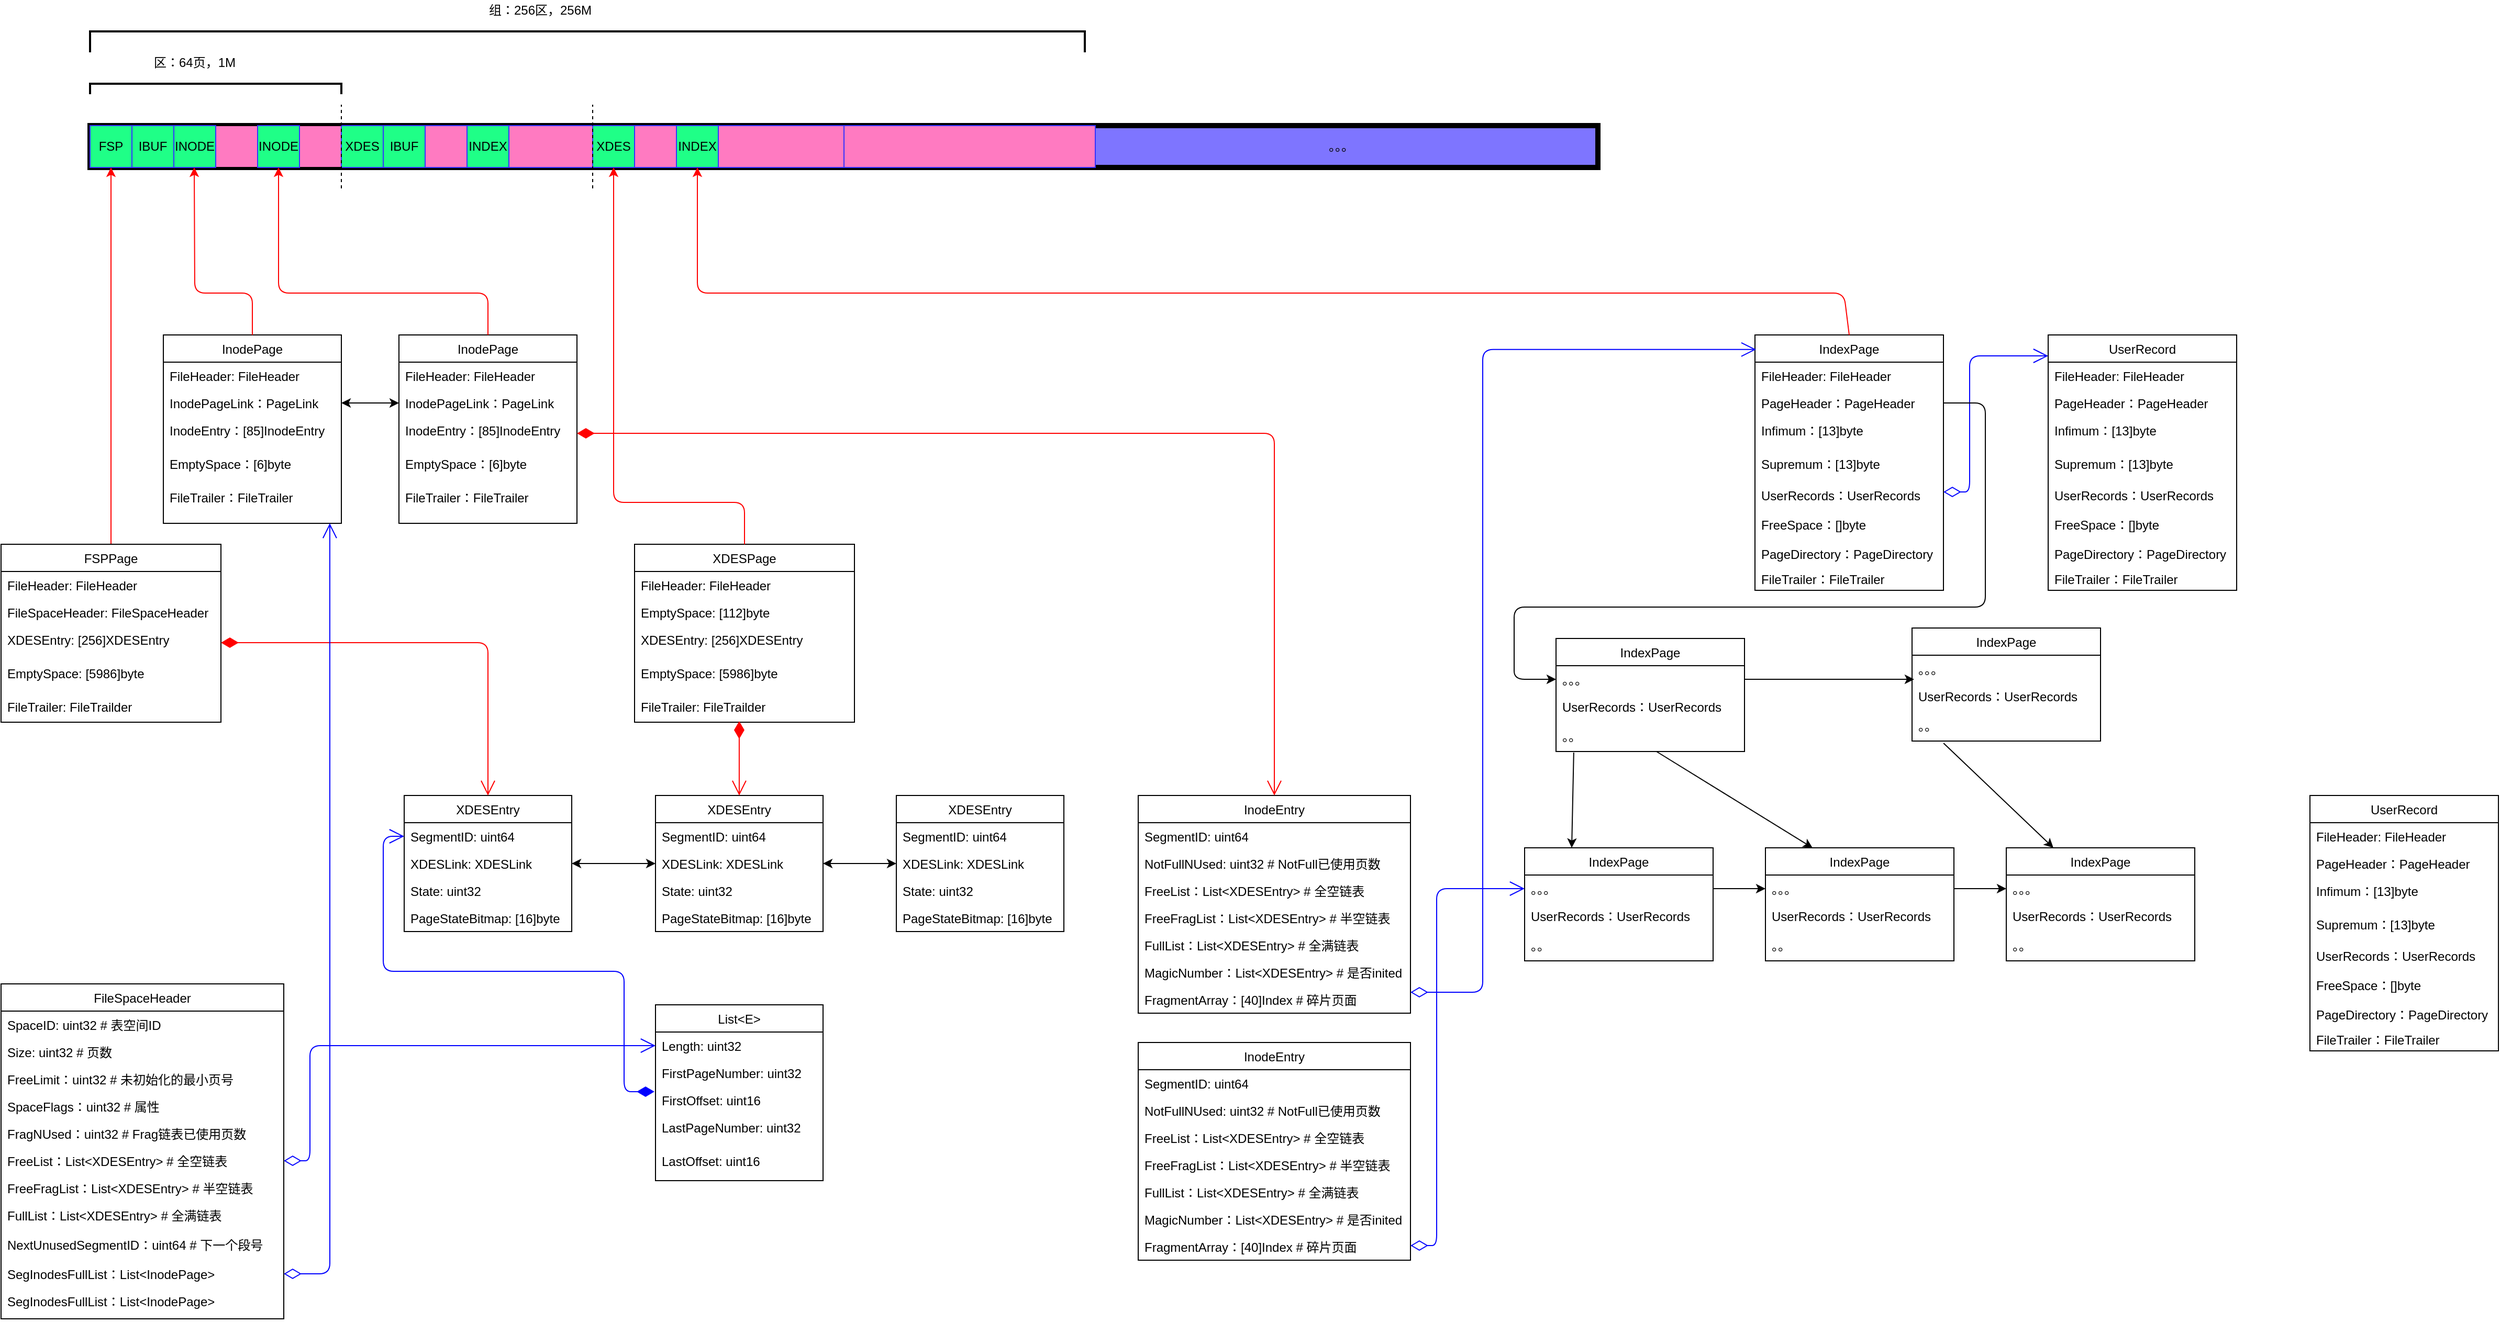 <mxfile version="14.2.3" type="github">
  <diagram id="t6nv8LlBFj3ZbdLbt_an" name="第 1 页">
    <mxGraphModel dx="2033" dy="2300" grid="1" gridSize="10" guides="1" tooltips="1" connect="1" arrows="1" fold="1" page="1" pageScale="1" pageWidth="827" pageHeight="1169" math="0" shadow="0">
      <root>
        <mxCell id="0" />
        <mxCell id="1" parent="0" />
        <mxCell id="kTGUGiSFDtCZ472l8bVo-1" value="" style="rounded=0;whiteSpace=wrap;html=1;fillColor=#7E75FF;strokeWidth=5;" parent="1" vertex="1">
          <mxGeometry x="160" y="-200" width="950" height="40" as="geometry" />
        </mxCell>
        <mxCell id="kTGUGiSFDtCZ472l8bVo-37" value="" style="rounded=0;whiteSpace=wrap;html=1;strokeColor=#3333FF;fillColor=#FF7AC1;" parent="1" vertex="1">
          <mxGeometry x="400" y="-200" width="240" height="40" as="geometry" />
        </mxCell>
        <mxCell id="kTGUGiSFDtCZ472l8bVo-39" value="" style="rounded=0;whiteSpace=wrap;html=1;fillColor=#FF7AC1;" parent="1" vertex="1">
          <mxGeometry x="160" y="-200" width="240" height="40" as="geometry" />
        </mxCell>
        <mxCell id="kTGUGiSFDtCZ472l8bVo-38" value="FSP" style="rounded=0;whiteSpace=wrap;html=1;strokeColor=#3333FF;fillColor=#1FFF87;shadow=0;" parent="1" vertex="1">
          <mxGeometry x="160" y="-200" width="40" height="40" as="geometry" />
        </mxCell>
        <mxCell id="kTGUGiSFDtCZ472l8bVo-46" value="FileSpaceHeader" style="swimlane;fontStyle=0;childLayout=stackLayout;horizontal=1;startSize=26;fillColor=none;horizontalStack=0;resizeParent=1;resizeParentMax=0;resizeLast=0;collapsible=1;marginBottom=0;shadow=0;strokeColor=#000000;strokeWidth=1;" parent="1" vertex="1">
          <mxGeometry x="75" y="620" width="270" height="320" as="geometry">
            <mxRectangle x="70" y="460" width="100" height="26" as="alternateBounds" />
          </mxGeometry>
        </mxCell>
        <mxCell id="kTGUGiSFDtCZ472l8bVo-47" value="SpaceID: uint32 # 表空间ID" style="text;strokeColor=none;fillColor=none;align=left;verticalAlign=top;spacingLeft=4;spacingRight=4;overflow=hidden;rotatable=0;points=[[0,0.5],[1,0.5]];portConstraint=eastwest;" parent="kTGUGiSFDtCZ472l8bVo-46" vertex="1">
          <mxGeometry y="26" width="270" height="26" as="geometry" />
        </mxCell>
        <mxCell id="kTGUGiSFDtCZ472l8bVo-48" value="Size: uint32 # 页数" style="text;strokeColor=none;fillColor=none;align=left;verticalAlign=top;spacingLeft=4;spacingRight=4;overflow=hidden;rotatable=0;points=[[0,0.5],[1,0.5]];portConstraint=eastwest;" parent="kTGUGiSFDtCZ472l8bVo-46" vertex="1">
          <mxGeometry y="52" width="270" height="26" as="geometry" />
        </mxCell>
        <mxCell id="kTGUGiSFDtCZ472l8bVo-49" value="FreeLimit：uint32 # 未初始化的最小页号" style="text;strokeColor=none;fillColor=none;align=left;verticalAlign=top;spacingLeft=4;spacingRight=4;overflow=hidden;rotatable=0;points=[[0,0.5],[1,0.5]];portConstraint=eastwest;" parent="kTGUGiSFDtCZ472l8bVo-46" vertex="1">
          <mxGeometry y="78" width="270" height="26" as="geometry" />
        </mxCell>
        <mxCell id="kTGUGiSFDtCZ472l8bVo-54" value="SpaceFlags：uint32 # 属性" style="text;strokeColor=none;fillColor=none;align=left;verticalAlign=top;spacingLeft=4;spacingRight=4;overflow=hidden;rotatable=0;points=[[0,0.5],[1,0.5]];portConstraint=eastwest;" parent="kTGUGiSFDtCZ472l8bVo-46" vertex="1">
          <mxGeometry y="104" width="270" height="26" as="geometry" />
        </mxCell>
        <mxCell id="kTGUGiSFDtCZ472l8bVo-58" value="FragNUsed：uint32 # Frag链表已使用页数" style="text;strokeColor=none;fillColor=none;align=left;verticalAlign=top;spacingLeft=4;spacingRight=4;overflow=hidden;rotatable=0;points=[[0,0.5],[1,0.5]];portConstraint=eastwest;" parent="kTGUGiSFDtCZ472l8bVo-46" vertex="1">
          <mxGeometry y="130" width="270" height="26" as="geometry" />
        </mxCell>
        <mxCell id="kTGUGiSFDtCZ472l8bVo-55" value="FreeList：List&lt;XDESEntry&gt; # 全空链表" style="text;strokeColor=none;fillColor=none;align=left;verticalAlign=top;spacingLeft=4;spacingRight=4;overflow=hidden;rotatable=0;points=[[0,0.5],[1,0.5]];portConstraint=eastwest;" parent="kTGUGiSFDtCZ472l8bVo-46" vertex="1">
          <mxGeometry y="156" width="270" height="26" as="geometry" />
        </mxCell>
        <mxCell id="kTGUGiSFDtCZ472l8bVo-56" value="FreeFragList：List&lt;XDESEntry&gt; # 半空链表" style="text;strokeColor=none;fillColor=none;align=left;verticalAlign=top;spacingLeft=4;spacingRight=4;overflow=hidden;rotatable=0;points=[[0,0.5],[1,0.5]];portConstraint=eastwest;" parent="kTGUGiSFDtCZ472l8bVo-46" vertex="1">
          <mxGeometry y="182" width="270" height="26" as="geometry" />
        </mxCell>
        <mxCell id="kTGUGiSFDtCZ472l8bVo-57" value="FullList：List&lt;XDESEntry&gt; # 全满链表" style="text;strokeColor=none;fillColor=none;align=left;verticalAlign=top;spacingLeft=4;spacingRight=4;overflow=hidden;rotatable=0;points=[[0,0.5],[1,0.5]];portConstraint=eastwest;" parent="kTGUGiSFDtCZ472l8bVo-46" vertex="1">
          <mxGeometry y="208" width="270" height="28" as="geometry" />
        </mxCell>
        <mxCell id="kTGUGiSFDtCZ472l8bVo-59" value="NextUnusedSegmentID：uint64 # 下一个段号" style="text;strokeColor=none;fillColor=none;align=left;verticalAlign=top;spacingLeft=4;spacingRight=4;overflow=hidden;rotatable=0;points=[[0,0.5],[1,0.5]];portConstraint=eastwest;" parent="kTGUGiSFDtCZ472l8bVo-46" vertex="1">
          <mxGeometry y="236" width="270" height="28" as="geometry" />
        </mxCell>
        <mxCell id="kTGUGiSFDtCZ472l8bVo-60" value="SegInodesFullList：List&lt;InodePage&gt;" style="text;strokeColor=none;fillColor=none;align=left;verticalAlign=top;spacingLeft=4;spacingRight=4;overflow=hidden;rotatable=0;points=[[0,0.5],[1,0.5]];portConstraint=eastwest;" parent="kTGUGiSFDtCZ472l8bVo-46" vertex="1">
          <mxGeometry y="264" width="270" height="26" as="geometry" />
        </mxCell>
        <mxCell id="kTGUGiSFDtCZ472l8bVo-61" value="SegInodesFullList：List&lt;InodePage&gt;" style="text;strokeColor=none;fillColor=none;align=left;verticalAlign=top;spacingLeft=4;spacingRight=4;overflow=hidden;rotatable=0;points=[[0,0.5],[1,0.5]];portConstraint=eastwest;" parent="kTGUGiSFDtCZ472l8bVo-46" vertex="1">
          <mxGeometry y="290" width="270" height="30" as="geometry" />
        </mxCell>
        <mxCell id="kTGUGiSFDtCZ472l8bVo-64" value="IBUF" style="rounded=0;whiteSpace=wrap;html=1;strokeColor=#3333FF;fillColor=#1FFF87;shadow=0;" parent="1" vertex="1">
          <mxGeometry x="200" y="-200" width="40" height="40" as="geometry" />
        </mxCell>
        <mxCell id="kTGUGiSFDtCZ472l8bVo-65" value="INODE" style="rounded=0;whiteSpace=wrap;html=1;strokeColor=#3333FF;fillColor=#1FFF87;shadow=0;" parent="1" vertex="1">
          <mxGeometry x="240" y="-200" width="40" height="40" as="geometry" />
        </mxCell>
        <mxCell id="kTGUGiSFDtCZ472l8bVo-66" value="XDES" style="rounded=0;whiteSpace=wrap;html=1;strokeColor=#3333FF;fillColor=#1FFF87;shadow=0;" parent="1" vertex="1">
          <mxGeometry x="400" y="-200" width="40" height="40" as="geometry" />
        </mxCell>
        <mxCell id="kTGUGiSFDtCZ472l8bVo-67" value="IBUF" style="rounded=0;whiteSpace=wrap;html=1;strokeColor=#3333FF;fillColor=#1FFF87;shadow=0;" parent="1" vertex="1">
          <mxGeometry x="440" y="-200" width="40" height="40" as="geometry" />
        </mxCell>
        <mxCell id="kTGUGiSFDtCZ472l8bVo-68" value="" style="rounded=0;whiteSpace=wrap;html=1;strokeColor=#3333FF;fillColor=#FF7AC1;" parent="1" vertex="1">
          <mxGeometry x="640" y="-200" width="240" height="40" as="geometry" />
        </mxCell>
        <mxCell id="kTGUGiSFDtCZ472l8bVo-71" value="。。。" style="rounded=0;whiteSpace=wrap;html=1;fillColor=#7E75FF;strokeWidth=5;" parent="1" vertex="1">
          <mxGeometry x="1110" y="-200" width="490" height="40" as="geometry" />
        </mxCell>
        <mxCell id="kTGUGiSFDtCZ472l8bVo-72" value="INDEX" style="rounded=0;whiteSpace=wrap;html=1;strokeColor=#3333FF;fillColor=#1FFF87;shadow=0;" parent="1" vertex="1">
          <mxGeometry x="520" y="-200" width="40" height="40" as="geometry" />
        </mxCell>
        <mxCell id="kTGUGiSFDtCZ472l8bVo-73" value="INODE" style="rounded=0;whiteSpace=wrap;html=1;strokeColor=#3333FF;fillColor=#1FFF87;shadow=0;" parent="1" vertex="1">
          <mxGeometry x="320" y="-200" width="40" height="40" as="geometry" />
        </mxCell>
        <mxCell id="kTGUGiSFDtCZ472l8bVo-74" value="INDEX" style="rounded=0;whiteSpace=wrap;html=1;strokeColor=#3333FF;fillColor=#1FFF87;shadow=0;" parent="1" vertex="1">
          <mxGeometry x="720" y="-200" width="40" height="40" as="geometry" />
        </mxCell>
        <mxCell id="kTGUGiSFDtCZ472l8bVo-75" value="XDES" style="rounded=0;whiteSpace=wrap;html=1;strokeColor=#3333FF;fillColor=#1FFF87;shadow=0;" parent="1" vertex="1">
          <mxGeometry x="640" y="-200" width="40" height="40" as="geometry" />
        </mxCell>
        <mxCell id="kTGUGiSFDtCZ472l8bVo-79" value="" style="endArrow=none;dashed=1;html=1;" parent="1" edge="1">
          <mxGeometry width="50" height="50" relative="1" as="geometry">
            <mxPoint x="400" y="-140" as="sourcePoint" />
            <mxPoint x="400" y="-220" as="targetPoint" />
          </mxGeometry>
        </mxCell>
        <mxCell id="kTGUGiSFDtCZ472l8bVo-81" value="" style="strokeWidth=2;html=1;shape=mxgraph.flowchart.annotation_1;align=left;pointerEvents=1;shadow=0;fillColor=none;direction=south;" parent="1" vertex="1">
          <mxGeometry x="160" y="-290" width="950" height="20" as="geometry" />
        </mxCell>
        <mxCell id="kTGUGiSFDtCZ472l8bVo-83" value="组：256区，256M" style="text;html=1;strokeColor=none;fillColor=none;align=center;verticalAlign=middle;whiteSpace=wrap;rounded=0;shadow=0;" parent="1" vertex="1">
          <mxGeometry x="520" y="-320" width="140" height="20" as="geometry" />
        </mxCell>
        <mxCell id="kTGUGiSFDtCZ472l8bVo-84" value="区：64页，1M" style="text;html=1;strokeColor=none;fillColor=none;align=center;verticalAlign=middle;whiteSpace=wrap;rounded=0;shadow=0;" parent="1" vertex="1">
          <mxGeometry x="215" y="-270" width="90" height="20" as="geometry" />
        </mxCell>
        <mxCell id="kTGUGiSFDtCZ472l8bVo-85" value="" style="strokeWidth=2;html=1;shape=mxgraph.flowchart.annotation_1;align=left;pointerEvents=1;shadow=0;fillColor=none;direction=south;" parent="1" vertex="1">
          <mxGeometry x="160" y="-240" width="240" height="10" as="geometry" />
        </mxCell>
        <mxCell id="kTGUGiSFDtCZ472l8bVo-86" value="" style="endArrow=none;dashed=1;html=1;" parent="1" edge="1">
          <mxGeometry width="50" height="50" relative="1" as="geometry">
            <mxPoint x="640" y="-140" as="sourcePoint" />
            <mxPoint x="640" y="-220" as="targetPoint" />
          </mxGeometry>
        </mxCell>
        <mxCell id="kTGUGiSFDtCZ472l8bVo-87" value="" style="endArrow=classic;html=1;entryX=0.5;entryY=1;entryDx=0;entryDy=0;exitX=0.5;exitY=0;exitDx=0;exitDy=0;strokeColor=#FF0000;" parent="1" source="kTGUGiSFDtCZ472l8bVo-131" target="kTGUGiSFDtCZ472l8bVo-38" edge="1">
          <mxGeometry width="50" height="50" relative="1" as="geometry">
            <mxPoint x="180" y="270" as="sourcePoint" />
            <mxPoint x="220" y="180" as="targetPoint" />
          </mxGeometry>
        </mxCell>
        <mxCell id="kTGUGiSFDtCZ472l8bVo-89" value="InodePage" style="swimlane;fontStyle=0;childLayout=stackLayout;horizontal=1;startSize=26;fillColor=none;horizontalStack=0;resizeParent=1;resizeParentMax=0;resizeLast=0;collapsible=1;marginBottom=0;shadow=0;strokeColor=#000000;strokeWidth=1;" parent="1" vertex="1">
          <mxGeometry x="230" width="170" height="180" as="geometry" />
        </mxCell>
        <mxCell id="kTGUGiSFDtCZ472l8bVo-90" value="FileHeader: FileHeader" style="text;strokeColor=none;fillColor=none;align=left;verticalAlign=top;spacingLeft=4;spacingRight=4;overflow=hidden;rotatable=0;points=[[0,0.5],[1,0.5]];portConstraint=eastwest;" parent="kTGUGiSFDtCZ472l8bVo-89" vertex="1">
          <mxGeometry y="26" width="170" height="26" as="geometry" />
        </mxCell>
        <mxCell id="kTGUGiSFDtCZ472l8bVo-91" value="InodePageLink：PageLink" style="text;strokeColor=none;fillColor=none;align=left;verticalAlign=top;spacingLeft=4;spacingRight=4;overflow=hidden;rotatable=0;points=[[0,0.5],[1,0.5]];portConstraint=eastwest;" parent="kTGUGiSFDtCZ472l8bVo-89" vertex="1">
          <mxGeometry y="52" width="170" height="26" as="geometry" />
        </mxCell>
        <mxCell id="kTGUGiSFDtCZ472l8bVo-92" value="InodeEntry：[85]InodeEntry" style="text;strokeColor=none;fillColor=none;align=left;verticalAlign=top;spacingLeft=4;spacingRight=4;overflow=hidden;rotatable=0;points=[[0,0.5],[1,0.5]];portConstraint=eastwest;" parent="kTGUGiSFDtCZ472l8bVo-89" vertex="1">
          <mxGeometry y="78" width="170" height="32" as="geometry" />
        </mxCell>
        <mxCell id="kTGUGiSFDtCZ472l8bVo-97" value="EmptySpace：[6]byte" style="text;strokeColor=none;fillColor=none;align=left;verticalAlign=top;spacingLeft=4;spacingRight=4;overflow=hidden;rotatable=0;points=[[0,0.5],[1,0.5]];portConstraint=eastwest;" parent="kTGUGiSFDtCZ472l8bVo-89" vertex="1">
          <mxGeometry y="110" width="170" height="32" as="geometry" />
        </mxCell>
        <mxCell id="kTGUGiSFDtCZ472l8bVo-98" value="FileTrailer：FileTrailer" style="text;strokeColor=none;fillColor=none;align=left;verticalAlign=top;spacingLeft=4;spacingRight=4;overflow=hidden;rotatable=0;points=[[0,0.5],[1,0.5]];portConstraint=eastwest;" parent="kTGUGiSFDtCZ472l8bVo-89" vertex="1">
          <mxGeometry y="142" width="170" height="38" as="geometry" />
        </mxCell>
        <mxCell id="kTGUGiSFDtCZ472l8bVo-106" value="InodePage" style="swimlane;fontStyle=0;childLayout=stackLayout;horizontal=1;startSize=26;fillColor=none;horizontalStack=0;resizeParent=1;resizeParentMax=0;resizeLast=0;collapsible=1;marginBottom=0;shadow=0;strokeColor=#000000;strokeWidth=1;" parent="1" vertex="1">
          <mxGeometry x="455" width="170" height="180" as="geometry" />
        </mxCell>
        <mxCell id="kTGUGiSFDtCZ472l8bVo-107" value="FileHeader: FileHeader" style="text;strokeColor=none;fillColor=none;align=left;verticalAlign=top;spacingLeft=4;spacingRight=4;overflow=hidden;rotatable=0;points=[[0,0.5],[1,0.5]];portConstraint=eastwest;" parent="kTGUGiSFDtCZ472l8bVo-106" vertex="1">
          <mxGeometry y="26" width="170" height="26" as="geometry" />
        </mxCell>
        <mxCell id="kTGUGiSFDtCZ472l8bVo-108" value="InodePageLink：PageLink" style="text;strokeColor=none;fillColor=none;align=left;verticalAlign=top;spacingLeft=4;spacingRight=4;overflow=hidden;rotatable=0;points=[[0,0.5],[1,0.5]];portConstraint=eastwest;" parent="kTGUGiSFDtCZ472l8bVo-106" vertex="1">
          <mxGeometry y="52" width="170" height="26" as="geometry" />
        </mxCell>
        <mxCell id="kTGUGiSFDtCZ472l8bVo-109" value="InodeEntry：[85]InodeEntry" style="text;strokeColor=none;fillColor=none;align=left;verticalAlign=top;spacingLeft=4;spacingRight=4;overflow=hidden;rotatable=0;points=[[0,0.5],[1,0.5]];portConstraint=eastwest;" parent="kTGUGiSFDtCZ472l8bVo-106" vertex="1">
          <mxGeometry y="78" width="170" height="32" as="geometry" />
        </mxCell>
        <mxCell id="kTGUGiSFDtCZ472l8bVo-110" value="EmptySpace：[6]byte" style="text;strokeColor=none;fillColor=none;align=left;verticalAlign=top;spacingLeft=4;spacingRight=4;overflow=hidden;rotatable=0;points=[[0,0.5],[1,0.5]];portConstraint=eastwest;" parent="kTGUGiSFDtCZ472l8bVo-106" vertex="1">
          <mxGeometry y="110" width="170" height="32" as="geometry" />
        </mxCell>
        <mxCell id="kTGUGiSFDtCZ472l8bVo-111" value="FileTrailer：FileTrailer" style="text;strokeColor=none;fillColor=none;align=left;verticalAlign=top;spacingLeft=4;spacingRight=4;overflow=hidden;rotatable=0;points=[[0,0.5],[1,0.5]];portConstraint=eastwest;" parent="kTGUGiSFDtCZ472l8bVo-106" vertex="1">
          <mxGeometry y="142" width="170" height="38" as="geometry" />
        </mxCell>
        <mxCell id="kTGUGiSFDtCZ472l8bVo-113" value="" style="endArrow=classic;startArrow=classic;html=1;exitX=1;exitY=0.5;exitDx=0;exitDy=0;entryX=0;entryY=0.5;entryDx=0;entryDy=0;" parent="1" source="kTGUGiSFDtCZ472l8bVo-91" target="kTGUGiSFDtCZ472l8bVo-108" edge="1">
          <mxGeometry width="50" height="50" relative="1" as="geometry">
            <mxPoint x="420" y="160" as="sourcePoint" />
            <mxPoint x="470" y="110" as="targetPoint" />
          </mxGeometry>
        </mxCell>
        <mxCell id="kTGUGiSFDtCZ472l8bVo-116" value="XDESEntry" style="swimlane;fontStyle=0;childLayout=stackLayout;horizontal=1;startSize=26;fillColor=none;horizontalStack=0;resizeParent=1;resizeParentMax=0;resizeLast=0;collapsible=1;marginBottom=0;shadow=0;strokeColor=#000000;strokeWidth=1;" parent="1" vertex="1">
          <mxGeometry x="460" y="440" width="160" height="130" as="geometry" />
        </mxCell>
        <mxCell id="kTGUGiSFDtCZ472l8bVo-117" value="SegmentID: uint64" style="text;strokeColor=none;fillColor=none;align=left;verticalAlign=top;spacingLeft=4;spacingRight=4;overflow=hidden;rotatable=0;points=[[0,0.5],[1,0.5]];portConstraint=eastwest;" parent="kTGUGiSFDtCZ472l8bVo-116" vertex="1">
          <mxGeometry y="26" width="160" height="26" as="geometry" />
        </mxCell>
        <mxCell id="kTGUGiSFDtCZ472l8bVo-118" value="XDESLink: XDESLink" style="text;strokeColor=none;fillColor=none;align=left;verticalAlign=top;spacingLeft=4;spacingRight=4;overflow=hidden;rotatable=0;points=[[0,0.5],[1,0.5]];portConstraint=eastwest;" parent="kTGUGiSFDtCZ472l8bVo-116" vertex="1">
          <mxGeometry y="52" width="160" height="26" as="geometry" />
        </mxCell>
        <mxCell id="kTGUGiSFDtCZ472l8bVo-119" value="State: uint32" style="text;strokeColor=none;fillColor=none;align=left;verticalAlign=top;spacingLeft=4;spacingRight=4;overflow=hidden;rotatable=0;points=[[0,0.5],[1,0.5]];portConstraint=eastwest;" parent="kTGUGiSFDtCZ472l8bVo-116" vertex="1">
          <mxGeometry y="78" width="160" height="26" as="geometry" />
        </mxCell>
        <mxCell id="kTGUGiSFDtCZ472l8bVo-124" value="PageStateBitmap: [16]byte" style="text;strokeColor=none;fillColor=none;align=left;verticalAlign=top;spacingLeft=4;spacingRight=4;overflow=hidden;rotatable=0;points=[[0,0.5],[1,0.5]];portConstraint=eastwest;" parent="kTGUGiSFDtCZ472l8bVo-116" vertex="1">
          <mxGeometry y="104" width="160" height="26" as="geometry" />
        </mxCell>
        <mxCell id="kTGUGiSFDtCZ472l8bVo-125" value="XDESEntry" style="swimlane;fontStyle=0;childLayout=stackLayout;horizontal=1;startSize=26;fillColor=none;horizontalStack=0;resizeParent=1;resizeParentMax=0;resizeLast=0;collapsible=1;marginBottom=0;shadow=0;strokeColor=#000000;strokeWidth=1;" parent="1" vertex="1">
          <mxGeometry x="700" y="440" width="160" height="130" as="geometry" />
        </mxCell>
        <mxCell id="kTGUGiSFDtCZ472l8bVo-126" value="SegmentID: uint64" style="text;strokeColor=none;fillColor=none;align=left;verticalAlign=top;spacingLeft=4;spacingRight=4;overflow=hidden;rotatable=0;points=[[0,0.5],[1,0.5]];portConstraint=eastwest;" parent="kTGUGiSFDtCZ472l8bVo-125" vertex="1">
          <mxGeometry y="26" width="160" height="26" as="geometry" />
        </mxCell>
        <mxCell id="kTGUGiSFDtCZ472l8bVo-127" value="XDESLink: XDESLink" style="text;strokeColor=none;fillColor=none;align=left;verticalAlign=top;spacingLeft=4;spacingRight=4;overflow=hidden;rotatable=0;points=[[0,0.5],[1,0.5]];portConstraint=eastwest;" parent="kTGUGiSFDtCZ472l8bVo-125" vertex="1">
          <mxGeometry y="52" width="160" height="26" as="geometry" />
        </mxCell>
        <mxCell id="kTGUGiSFDtCZ472l8bVo-128" value="State: uint32" style="text;strokeColor=none;fillColor=none;align=left;verticalAlign=top;spacingLeft=4;spacingRight=4;overflow=hidden;rotatable=0;points=[[0,0.5],[1,0.5]];portConstraint=eastwest;" parent="kTGUGiSFDtCZ472l8bVo-125" vertex="1">
          <mxGeometry y="78" width="160" height="26" as="geometry" />
        </mxCell>
        <mxCell id="kTGUGiSFDtCZ472l8bVo-129" value="PageStateBitmap: [16]byte" style="text;strokeColor=none;fillColor=none;align=left;verticalAlign=top;spacingLeft=4;spacingRight=4;overflow=hidden;rotatable=0;points=[[0,0.5],[1,0.5]];portConstraint=eastwest;" parent="kTGUGiSFDtCZ472l8bVo-125" vertex="1">
          <mxGeometry y="104" width="160" height="26" as="geometry" />
        </mxCell>
        <mxCell id="kTGUGiSFDtCZ472l8bVo-130" value="" style="endArrow=classic;startArrow=classic;html=1;exitX=1;exitY=0.5;exitDx=0;exitDy=0;entryX=0;entryY=0.5;entryDx=0;entryDy=0;" parent="1" source="kTGUGiSFDtCZ472l8bVo-118" target="kTGUGiSFDtCZ472l8bVo-127" edge="1">
          <mxGeometry width="50" height="50" relative="1" as="geometry">
            <mxPoint x="660" y="-167" as="sourcePoint" />
            <mxPoint x="715" y="-167" as="targetPoint" />
          </mxGeometry>
        </mxCell>
        <mxCell id="kTGUGiSFDtCZ472l8bVo-131" value="FSPPage" style="swimlane;fontStyle=0;childLayout=stackLayout;horizontal=1;startSize=26;fillColor=none;horizontalStack=0;resizeParent=1;resizeParentMax=0;resizeLast=0;collapsible=1;marginBottom=0;shadow=0;strokeColor=#000000;strokeWidth=1;" parent="1" vertex="1">
          <mxGeometry x="75" y="200" width="210" height="170" as="geometry" />
        </mxCell>
        <mxCell id="kTGUGiSFDtCZ472l8bVo-132" value="FileHeader: FileHeader" style="text;strokeColor=none;fillColor=none;align=left;verticalAlign=top;spacingLeft=4;spacingRight=4;overflow=hidden;rotatable=0;points=[[0,0.5],[1,0.5]];portConstraint=eastwest;" parent="kTGUGiSFDtCZ472l8bVo-131" vertex="1">
          <mxGeometry y="26" width="210" height="26" as="geometry" />
        </mxCell>
        <mxCell id="kTGUGiSFDtCZ472l8bVo-133" value="FileSpaceHeader: FileSpaceHeader" style="text;strokeColor=none;fillColor=none;align=left;verticalAlign=top;spacingLeft=4;spacingRight=4;overflow=hidden;rotatable=0;points=[[0,0.5],[1,0.5]];portConstraint=eastwest;" parent="kTGUGiSFDtCZ472l8bVo-131" vertex="1">
          <mxGeometry y="52" width="210" height="26" as="geometry" />
        </mxCell>
        <mxCell id="kTGUGiSFDtCZ472l8bVo-134" value="XDESEntry: [256]XDESEntry" style="text;strokeColor=none;fillColor=none;align=left;verticalAlign=top;spacingLeft=4;spacingRight=4;overflow=hidden;rotatable=0;points=[[0,0.5],[1,0.5]];portConstraint=eastwest;" parent="kTGUGiSFDtCZ472l8bVo-131" vertex="1">
          <mxGeometry y="78" width="210" height="32" as="geometry" />
        </mxCell>
        <mxCell id="kTGUGiSFDtCZ472l8bVo-135" value="EmptySpace: [5986]byte" style="text;strokeColor=none;fillColor=none;align=left;verticalAlign=top;spacingLeft=4;spacingRight=4;overflow=hidden;rotatable=0;points=[[0,0.5],[1,0.5]];portConstraint=eastwest;" parent="kTGUGiSFDtCZ472l8bVo-131" vertex="1">
          <mxGeometry y="110" width="210" height="32" as="geometry" />
        </mxCell>
        <mxCell id="kTGUGiSFDtCZ472l8bVo-136" value="FileTrailer: FileTrailder" style="text;strokeColor=none;fillColor=none;align=left;verticalAlign=top;spacingLeft=4;spacingRight=4;overflow=hidden;rotatable=0;points=[[0,0.5],[1,0.5]];portConstraint=eastwest;" parent="kTGUGiSFDtCZ472l8bVo-131" vertex="1">
          <mxGeometry y="142" width="210" height="28" as="geometry" />
        </mxCell>
        <mxCell id="kTGUGiSFDtCZ472l8bVo-139" value="" style="rounded=0;whiteSpace=wrap;html=1;strokeColor=#3333FF;fillColor=#FF7AC1;" parent="1" vertex="1">
          <mxGeometry x="880" y="-200" width="240" height="40" as="geometry" />
        </mxCell>
        <mxCell id="kTGUGiSFDtCZ472l8bVo-142" value="" style="endArrow=classic;html=1;entryX=0.5;entryY=1;entryDx=0;entryDy=0;exitX=0.5;exitY=0;exitDx=0;exitDy=0;strokeColor=#FF0000;" parent="1" source="kTGUGiSFDtCZ472l8bVo-89" edge="1">
          <mxGeometry width="50" height="50" relative="1" as="geometry">
            <mxPoint x="259.5" y="240" as="sourcePoint" />
            <mxPoint x="259.5" y="-160" as="targetPoint" />
            <Array as="points">
              <mxPoint x="315" y="-40" />
              <mxPoint x="260" y="-40" />
            </Array>
          </mxGeometry>
        </mxCell>
        <mxCell id="kTGUGiSFDtCZ472l8bVo-144" value="" style="endArrow=classic;html=1;entryX=0.5;entryY=1;entryDx=0;entryDy=0;exitX=0.5;exitY=0;exitDx=0;exitDy=0;strokeColor=#FF0000;" parent="1" source="kTGUGiSFDtCZ472l8bVo-106" target="kTGUGiSFDtCZ472l8bVo-73" edge="1">
          <mxGeometry width="50" height="50" relative="1" as="geometry">
            <mxPoint x="190" y="250" as="sourcePoint" />
            <mxPoint x="190" y="-150" as="targetPoint" />
            <Array as="points">
              <mxPoint x="540" y="-40" />
              <mxPoint x="340" y="-40" />
            </Array>
          </mxGeometry>
        </mxCell>
        <mxCell id="kTGUGiSFDtCZ472l8bVo-147" value="" style="endArrow=open;html=1;endSize=12;startArrow=diamondThin;startSize=14;startFill=1;edgeStyle=orthogonalEdgeStyle;align=left;verticalAlign=bottom;strokeColor=#FF0000;exitX=1;exitY=0.5;exitDx=0;exitDy=0;entryX=0.5;entryY=0;entryDx=0;entryDy=0;" parent="1" source="kTGUGiSFDtCZ472l8bVo-134" target="kTGUGiSFDtCZ472l8bVo-116" edge="1">
          <mxGeometry x="-1" y="3" relative="1" as="geometry">
            <mxPoint x="440" y="310" as="sourcePoint" />
            <mxPoint x="600" y="310" as="targetPoint" />
          </mxGeometry>
        </mxCell>
        <mxCell id="kTGUGiSFDtCZ472l8bVo-148" value="List&lt;E&gt;" style="swimlane;fontStyle=0;childLayout=stackLayout;horizontal=1;startSize=26;fillColor=none;horizontalStack=0;resizeParent=1;resizeParentMax=0;resizeLast=0;collapsible=1;marginBottom=0;shadow=0;strokeColor=#000000;strokeWidth=1;" parent="1" vertex="1">
          <mxGeometry x="700" y="640" width="160" height="168" as="geometry" />
        </mxCell>
        <mxCell id="kTGUGiSFDtCZ472l8bVo-149" value="Length: uint32" style="text;strokeColor=none;fillColor=none;align=left;verticalAlign=top;spacingLeft=4;spacingRight=4;overflow=hidden;rotatable=0;points=[[0,0.5],[1,0.5]];portConstraint=eastwest;" parent="kTGUGiSFDtCZ472l8bVo-148" vertex="1">
          <mxGeometry y="26" width="160" height="26" as="geometry" />
        </mxCell>
        <mxCell id="kTGUGiSFDtCZ472l8bVo-150" value="FirstPageNumber: uint32 " style="text;strokeColor=none;fillColor=none;align=left;verticalAlign=top;spacingLeft=4;spacingRight=4;overflow=hidden;rotatable=0;points=[[0,0.5],[1,0.5]];portConstraint=eastwest;" parent="kTGUGiSFDtCZ472l8bVo-148" vertex="1">
          <mxGeometry y="52" width="160" height="26" as="geometry" />
        </mxCell>
        <mxCell id="kTGUGiSFDtCZ472l8bVo-153" value="FirstOffset: uint16 " style="text;strokeColor=none;fillColor=none;align=left;verticalAlign=top;spacingLeft=4;spacingRight=4;overflow=hidden;rotatable=0;points=[[0,0.5],[1,0.5]];portConstraint=eastwest;" parent="kTGUGiSFDtCZ472l8bVo-148" vertex="1">
          <mxGeometry y="78" width="160" height="26" as="geometry" />
        </mxCell>
        <mxCell id="kTGUGiSFDtCZ472l8bVo-151" value="LastPageNumber: uint32" style="text;strokeColor=none;fillColor=none;align=left;verticalAlign=top;spacingLeft=4;spacingRight=4;overflow=hidden;rotatable=0;points=[[0,0.5],[1,0.5]];portConstraint=eastwest;" parent="kTGUGiSFDtCZ472l8bVo-148" vertex="1">
          <mxGeometry y="104" width="160" height="32" as="geometry" />
        </mxCell>
        <mxCell id="kTGUGiSFDtCZ472l8bVo-152" value="LastOffset: uint16" style="text;strokeColor=none;fillColor=none;align=left;verticalAlign=top;spacingLeft=4;spacingRight=4;overflow=hidden;rotatable=0;points=[[0,0.5],[1,0.5]];portConstraint=eastwest;" parent="kTGUGiSFDtCZ472l8bVo-148" vertex="1">
          <mxGeometry y="136" width="160" height="32" as="geometry" />
        </mxCell>
        <mxCell id="kTGUGiSFDtCZ472l8bVo-154" value="XDESEntry" style="swimlane;fontStyle=0;childLayout=stackLayout;horizontal=1;startSize=26;fillColor=none;horizontalStack=0;resizeParent=1;resizeParentMax=0;resizeLast=0;collapsible=1;marginBottom=0;shadow=0;strokeColor=#000000;strokeWidth=1;" parent="1" vertex="1">
          <mxGeometry x="930" y="440" width="160" height="130" as="geometry" />
        </mxCell>
        <mxCell id="kTGUGiSFDtCZ472l8bVo-155" value="SegmentID: uint64" style="text;strokeColor=none;fillColor=none;align=left;verticalAlign=top;spacingLeft=4;spacingRight=4;overflow=hidden;rotatable=0;points=[[0,0.5],[1,0.5]];portConstraint=eastwest;" parent="kTGUGiSFDtCZ472l8bVo-154" vertex="1">
          <mxGeometry y="26" width="160" height="26" as="geometry" />
        </mxCell>
        <mxCell id="kTGUGiSFDtCZ472l8bVo-156" value="XDESLink: XDESLink" style="text;strokeColor=none;fillColor=none;align=left;verticalAlign=top;spacingLeft=4;spacingRight=4;overflow=hidden;rotatable=0;points=[[0,0.5],[1,0.5]];portConstraint=eastwest;" parent="kTGUGiSFDtCZ472l8bVo-154" vertex="1">
          <mxGeometry y="52" width="160" height="26" as="geometry" />
        </mxCell>
        <mxCell id="kTGUGiSFDtCZ472l8bVo-157" value="State: uint32" style="text;strokeColor=none;fillColor=none;align=left;verticalAlign=top;spacingLeft=4;spacingRight=4;overflow=hidden;rotatable=0;points=[[0,0.5],[1,0.5]];portConstraint=eastwest;" parent="kTGUGiSFDtCZ472l8bVo-154" vertex="1">
          <mxGeometry y="78" width="160" height="26" as="geometry" />
        </mxCell>
        <mxCell id="kTGUGiSFDtCZ472l8bVo-158" value="PageStateBitmap: [16]byte" style="text;strokeColor=none;fillColor=none;align=left;verticalAlign=top;spacingLeft=4;spacingRight=4;overflow=hidden;rotatable=0;points=[[0,0.5],[1,0.5]];portConstraint=eastwest;" parent="kTGUGiSFDtCZ472l8bVo-154" vertex="1">
          <mxGeometry y="104" width="160" height="26" as="geometry" />
        </mxCell>
        <mxCell id="kTGUGiSFDtCZ472l8bVo-159" value="" style="endArrow=classic;startArrow=classic;html=1;exitX=1;exitY=0.5;exitDx=0;exitDy=0;entryX=0;entryY=0.5;entryDx=0;entryDy=0;" parent="1" source="kTGUGiSFDtCZ472l8bVo-127" target="kTGUGiSFDtCZ472l8bVo-156" edge="1">
          <mxGeometry width="50" height="50" relative="1" as="geometry">
            <mxPoint x="630" y="515" as="sourcePoint" />
            <mxPoint x="710" y="515" as="targetPoint" />
          </mxGeometry>
        </mxCell>
        <mxCell id="kTGUGiSFDtCZ472l8bVo-161" value="" style="endArrow=open;html=1;endSize=12;startArrow=diamondThin;startSize=14;startFill=0;edgeStyle=orthogonalEdgeStyle;align=left;verticalAlign=bottom;strokeColor=#0000FF;exitX=1;exitY=0.5;exitDx=0;exitDy=0;entryX=0;entryY=0.5;entryDx=0;entryDy=0;" parent="1" source="kTGUGiSFDtCZ472l8bVo-55" target="kTGUGiSFDtCZ472l8bVo-149" edge="1">
          <mxGeometry x="-1" y="3" relative="1" as="geometry">
            <mxPoint x="480" y="830" as="sourcePoint" />
            <mxPoint x="640" y="830" as="targetPoint" />
            <Array as="points">
              <mxPoint x="370" y="789" />
              <mxPoint x="370" y="679" />
            </Array>
          </mxGeometry>
        </mxCell>
        <mxCell id="kTGUGiSFDtCZ472l8bVo-163" value="" style="endArrow=open;html=1;endSize=12;startArrow=diamondThin;startSize=14;startFill=1;edgeStyle=orthogonalEdgeStyle;align=left;verticalAlign=bottom;strokeColor=#0000FF;entryX=0;entryY=0.5;entryDx=0;entryDy=0;" parent="1" target="kTGUGiSFDtCZ472l8bVo-117" edge="1">
          <mxGeometry x="-1" y="3" relative="1" as="geometry">
            <mxPoint x="699" y="723" as="sourcePoint" />
            <mxPoint x="690" y="820" as="targetPoint" />
            <Array as="points">
              <mxPoint x="670" y="723" />
              <mxPoint x="670" y="608" />
              <mxPoint x="440" y="608" />
              <mxPoint x="440" y="479" />
            </Array>
          </mxGeometry>
        </mxCell>
        <mxCell id="kTGUGiSFDtCZ472l8bVo-164" value="XDESPage" style="swimlane;fontStyle=0;childLayout=stackLayout;horizontal=1;startSize=26;fillColor=none;horizontalStack=0;resizeParent=1;resizeParentMax=0;resizeLast=0;collapsible=1;marginBottom=0;shadow=0;strokeColor=#000000;strokeWidth=1;" parent="1" vertex="1">
          <mxGeometry x="680" y="200" width="210" height="170" as="geometry" />
        </mxCell>
        <mxCell id="kTGUGiSFDtCZ472l8bVo-165" value="FileHeader: FileHeader" style="text;strokeColor=none;fillColor=none;align=left;verticalAlign=top;spacingLeft=4;spacingRight=4;overflow=hidden;rotatable=0;points=[[0,0.5],[1,0.5]];portConstraint=eastwest;" parent="kTGUGiSFDtCZ472l8bVo-164" vertex="1">
          <mxGeometry y="26" width="210" height="26" as="geometry" />
        </mxCell>
        <mxCell id="kTGUGiSFDtCZ472l8bVo-166" value="EmptySpace: [112]byte" style="text;strokeColor=none;fillColor=none;align=left;verticalAlign=top;spacingLeft=4;spacingRight=4;overflow=hidden;rotatable=0;points=[[0,0.5],[1,0.5]];portConstraint=eastwest;" parent="kTGUGiSFDtCZ472l8bVo-164" vertex="1">
          <mxGeometry y="52" width="210" height="26" as="geometry" />
        </mxCell>
        <mxCell id="kTGUGiSFDtCZ472l8bVo-167" value="XDESEntry: [256]XDESEntry" style="text;strokeColor=none;fillColor=none;align=left;verticalAlign=top;spacingLeft=4;spacingRight=4;overflow=hidden;rotatable=0;points=[[0,0.5],[1,0.5]];portConstraint=eastwest;" parent="kTGUGiSFDtCZ472l8bVo-164" vertex="1">
          <mxGeometry y="78" width="210" height="32" as="geometry" />
        </mxCell>
        <mxCell id="kTGUGiSFDtCZ472l8bVo-168" value="EmptySpace: [5986]byte" style="text;strokeColor=none;fillColor=none;align=left;verticalAlign=top;spacingLeft=4;spacingRight=4;overflow=hidden;rotatable=0;points=[[0,0.5],[1,0.5]];portConstraint=eastwest;" parent="kTGUGiSFDtCZ472l8bVo-164" vertex="1">
          <mxGeometry y="110" width="210" height="32" as="geometry" />
        </mxCell>
        <mxCell id="kTGUGiSFDtCZ472l8bVo-169" value="FileTrailer: FileTrailder" style="text;strokeColor=none;fillColor=none;align=left;verticalAlign=top;spacingLeft=4;spacingRight=4;overflow=hidden;rotatable=0;points=[[0,0.5],[1,0.5]];portConstraint=eastwest;" parent="kTGUGiSFDtCZ472l8bVo-164" vertex="1">
          <mxGeometry y="142" width="210" height="28" as="geometry" />
        </mxCell>
        <mxCell id="kTGUGiSFDtCZ472l8bVo-170" value="" style="endArrow=open;html=1;endSize=12;startArrow=diamondThin;startSize=14;startFill=1;edgeStyle=orthogonalEdgeStyle;align=left;verticalAlign=bottom;strokeColor=#FF0000;exitX=0.476;exitY=0.964;exitDx=0;exitDy=0;exitPerimeter=0;" parent="1" source="kTGUGiSFDtCZ472l8bVo-169" target="kTGUGiSFDtCZ472l8bVo-125" edge="1">
          <mxGeometry x="-1" y="3" relative="1" as="geometry">
            <mxPoint x="295" y="344" as="sourcePoint" />
            <mxPoint x="550" y="450" as="targetPoint" />
          </mxGeometry>
        </mxCell>
        <mxCell id="kTGUGiSFDtCZ472l8bVo-172" value="" style="endArrow=classic;html=1;entryX=0.5;entryY=1;entryDx=0;entryDy=0;exitX=0.5;exitY=0;exitDx=0;exitDy=0;strokeColor=#FF0000;" parent="1" source="kTGUGiSFDtCZ472l8bVo-164" target="kTGUGiSFDtCZ472l8bVo-75" edge="1">
          <mxGeometry width="50" height="50" relative="1" as="geometry">
            <mxPoint x="190" y="210" as="sourcePoint" />
            <mxPoint x="190" y="-150" as="targetPoint" />
            <Array as="points">
              <mxPoint x="785" y="160" />
              <mxPoint x="660" y="160" />
            </Array>
          </mxGeometry>
        </mxCell>
        <mxCell id="kTGUGiSFDtCZ472l8bVo-173" value="InodeEntry" style="swimlane;fontStyle=0;childLayout=stackLayout;horizontal=1;startSize=26;fillColor=none;horizontalStack=0;resizeParent=1;resizeParentMax=0;resizeLast=0;collapsible=1;marginBottom=0;shadow=0;strokeColor=#000000;strokeWidth=1;" parent="1" vertex="1">
          <mxGeometry x="1161" y="440" width="260" height="208" as="geometry" />
        </mxCell>
        <mxCell id="kTGUGiSFDtCZ472l8bVo-174" value="SegmentID: uint64" style="text;strokeColor=none;fillColor=none;align=left;verticalAlign=top;spacingLeft=4;spacingRight=4;overflow=hidden;rotatable=0;points=[[0,0.5],[1,0.5]];portConstraint=eastwest;" parent="kTGUGiSFDtCZ472l8bVo-173" vertex="1">
          <mxGeometry y="26" width="260" height="26" as="geometry" />
        </mxCell>
        <mxCell id="kTGUGiSFDtCZ472l8bVo-175" value="NotFullNUsed: uint32 # NotFull已使用页数" style="text;strokeColor=none;fillColor=none;align=left;verticalAlign=top;spacingLeft=4;spacingRight=4;overflow=hidden;rotatable=0;points=[[0,0.5],[1,0.5]];portConstraint=eastwest;" parent="kTGUGiSFDtCZ472l8bVo-173" vertex="1">
          <mxGeometry y="52" width="260" height="26" as="geometry" />
        </mxCell>
        <mxCell id="kTGUGiSFDtCZ472l8bVo-176" value="FreeList：List&lt;XDESEntry&gt; # 全空链表" style="text;strokeColor=none;fillColor=none;align=left;verticalAlign=top;spacingLeft=4;spacingRight=4;overflow=hidden;rotatable=0;points=[[0,0.5],[1,0.5]];portConstraint=eastwest;" parent="kTGUGiSFDtCZ472l8bVo-173" vertex="1">
          <mxGeometry y="78" width="260" height="26" as="geometry" />
        </mxCell>
        <mxCell id="kTGUGiSFDtCZ472l8bVo-177" value="FreeFragList：List&lt;XDESEntry&gt; # 半空链表" style="text;strokeColor=none;fillColor=none;align=left;verticalAlign=top;spacingLeft=4;spacingRight=4;overflow=hidden;rotatable=0;points=[[0,0.5],[1,0.5]];portConstraint=eastwest;" parent="kTGUGiSFDtCZ472l8bVo-173" vertex="1">
          <mxGeometry y="104" width="260" height="26" as="geometry" />
        </mxCell>
        <mxCell id="kTGUGiSFDtCZ472l8bVo-178" value="FullList：List&lt;XDESEntry&gt; # 全满链表" style="text;strokeColor=none;fillColor=none;align=left;verticalAlign=top;spacingLeft=4;spacingRight=4;overflow=hidden;rotatable=0;points=[[0,0.5],[1,0.5]];portConstraint=eastwest;" parent="kTGUGiSFDtCZ472l8bVo-173" vertex="1">
          <mxGeometry y="130" width="260" height="26" as="geometry" />
        </mxCell>
        <mxCell id="kTGUGiSFDtCZ472l8bVo-179" value="MagicNumber：List&lt;XDESEntry&gt; # 是否inited" style="text;strokeColor=none;fillColor=none;align=left;verticalAlign=top;spacingLeft=4;spacingRight=4;overflow=hidden;rotatable=0;points=[[0,0.5],[1,0.5]];portConstraint=eastwest;" parent="kTGUGiSFDtCZ472l8bVo-173" vertex="1">
          <mxGeometry y="156" width="260" height="26" as="geometry" />
        </mxCell>
        <mxCell id="kTGUGiSFDtCZ472l8bVo-180" value="FragmentArray：[40]Index # 碎片页面" style="text;strokeColor=none;fillColor=none;align=left;verticalAlign=top;spacingLeft=4;spacingRight=4;overflow=hidden;rotatable=0;points=[[0,0.5],[1,0.5]];portConstraint=eastwest;" parent="kTGUGiSFDtCZ472l8bVo-173" vertex="1">
          <mxGeometry y="182" width="260" height="26" as="geometry" />
        </mxCell>
        <mxCell id="kTGUGiSFDtCZ472l8bVo-181" value="" style="endArrow=open;html=1;endSize=12;startArrow=diamondThin;startSize=14;startFill=1;edgeStyle=orthogonalEdgeStyle;align=left;verticalAlign=bottom;strokeColor=#FF0000;exitX=1;exitY=0.5;exitDx=0;exitDy=0;" parent="1" source="kTGUGiSFDtCZ472l8bVo-109" target="kTGUGiSFDtCZ472l8bVo-173" edge="1">
          <mxGeometry x="-1" y="3" relative="1" as="geometry">
            <mxPoint x="295" y="304" as="sourcePoint" />
            <mxPoint x="550" y="450" as="targetPoint" />
          </mxGeometry>
        </mxCell>
        <mxCell id="kTGUGiSFDtCZ472l8bVo-183" value="" style="endArrow=open;html=1;endSize=12;startArrow=diamondThin;startSize=14;startFill=0;edgeStyle=orthogonalEdgeStyle;align=left;verticalAlign=bottom;strokeColor=#0000FF;exitX=1;exitY=0.5;exitDx=0;exitDy=0;entryX=0.935;entryY=1;entryDx=0;entryDy=0;entryPerimeter=0;" parent="1" source="kTGUGiSFDtCZ472l8bVo-60" target="kTGUGiSFDtCZ472l8bVo-98" edge="1">
          <mxGeometry x="-1" y="3" relative="1" as="geometry">
            <mxPoint x="410" y="860" as="sourcePoint" />
            <mxPoint x="570" y="860" as="targetPoint" />
          </mxGeometry>
        </mxCell>
        <mxCell id="WkwrwrmO_YSIlq-c9zLR-1" value="IndexPage" style="swimlane;fontStyle=0;childLayout=stackLayout;horizontal=1;startSize=26;fillColor=none;horizontalStack=0;resizeParent=1;resizeParentMax=0;resizeLast=0;collapsible=1;marginBottom=0;shadow=0;strokeColor=#000000;strokeWidth=1;" vertex="1" parent="1">
          <mxGeometry x="1750" width="180" height="244" as="geometry" />
        </mxCell>
        <mxCell id="WkwrwrmO_YSIlq-c9zLR-2" value="FileHeader: FileHeader" style="text;strokeColor=none;fillColor=none;align=left;verticalAlign=top;spacingLeft=4;spacingRight=4;overflow=hidden;rotatable=0;points=[[0,0.5],[1,0.5]];portConstraint=eastwest;" vertex="1" parent="WkwrwrmO_YSIlq-c9zLR-1">
          <mxGeometry y="26" width="180" height="26" as="geometry" />
        </mxCell>
        <mxCell id="WkwrwrmO_YSIlq-c9zLR-3" value="PageHeader：PageHeader" style="text;strokeColor=none;fillColor=none;align=left;verticalAlign=top;spacingLeft=4;spacingRight=4;overflow=hidden;rotatable=0;points=[[0,0.5],[1,0.5]];portConstraint=eastwest;" vertex="1" parent="WkwrwrmO_YSIlq-c9zLR-1">
          <mxGeometry y="52" width="180" height="26" as="geometry" />
        </mxCell>
        <mxCell id="WkwrwrmO_YSIlq-c9zLR-4" value="Infimum：[13]byte" style="text;strokeColor=none;fillColor=none;align=left;verticalAlign=top;spacingLeft=4;spacingRight=4;overflow=hidden;rotatable=0;points=[[0,0.5],[1,0.5]];portConstraint=eastwest;" vertex="1" parent="WkwrwrmO_YSIlq-c9zLR-1">
          <mxGeometry y="78" width="180" height="32" as="geometry" />
        </mxCell>
        <mxCell id="WkwrwrmO_YSIlq-c9zLR-5" value="Supremum：[13]byte" style="text;strokeColor=none;fillColor=none;align=left;verticalAlign=top;spacingLeft=4;spacingRight=4;overflow=hidden;rotatable=0;points=[[0,0.5],[1,0.5]];portConstraint=eastwest;" vertex="1" parent="WkwrwrmO_YSIlq-c9zLR-1">
          <mxGeometry y="110" width="180" height="30" as="geometry" />
        </mxCell>
        <mxCell id="WkwrwrmO_YSIlq-c9zLR-6" value="UserRecords：UserRecords" style="text;strokeColor=none;fillColor=none;align=left;verticalAlign=top;spacingLeft=4;spacingRight=4;overflow=hidden;rotatable=0;points=[[0,0.5],[1,0.5]];portConstraint=eastwest;" vertex="1" parent="WkwrwrmO_YSIlq-c9zLR-1">
          <mxGeometry y="140" width="180" height="28" as="geometry" />
        </mxCell>
        <mxCell id="WkwrwrmO_YSIlq-c9zLR-15" value="FreeSpace：[]byte" style="text;strokeColor=none;fillColor=none;align=left;verticalAlign=top;spacingLeft=4;spacingRight=4;overflow=hidden;rotatable=0;points=[[0,0.5],[1,0.5]];portConstraint=eastwest;" vertex="1" parent="WkwrwrmO_YSIlq-c9zLR-1">
          <mxGeometry y="168" width="180" height="28" as="geometry" />
        </mxCell>
        <mxCell id="WkwrwrmO_YSIlq-c9zLR-16" value="PageDirectory：PageDirectory" style="text;strokeColor=none;fillColor=none;align=left;verticalAlign=top;spacingLeft=4;spacingRight=4;overflow=hidden;rotatable=0;points=[[0,0.5],[1,0.5]];portConstraint=eastwest;" vertex="1" parent="WkwrwrmO_YSIlq-c9zLR-1">
          <mxGeometry y="196" width="180" height="24" as="geometry" />
        </mxCell>
        <mxCell id="WkwrwrmO_YSIlq-c9zLR-17" value="FileTrailer：FileTrailer" style="text;strokeColor=none;fillColor=none;align=left;verticalAlign=top;spacingLeft=4;spacingRight=4;overflow=hidden;rotatable=0;points=[[0,0.5],[1,0.5]];portConstraint=eastwest;" vertex="1" parent="WkwrwrmO_YSIlq-c9zLR-1">
          <mxGeometry y="220" width="180" height="24" as="geometry" />
        </mxCell>
        <mxCell id="WkwrwrmO_YSIlq-c9zLR-8" value="" style="endArrow=classic;html=1;entryX=0.5;entryY=1;entryDx=0;entryDy=0;exitX=0.5;exitY=0;exitDx=0;exitDy=0;strokeColor=#FF0000;" edge="1" parent="1" source="WkwrwrmO_YSIlq-c9zLR-1">
          <mxGeometry width="50" height="50" relative="1" as="geometry">
            <mxPoint x="940" as="sourcePoint" />
            <mxPoint x="740" y="-160" as="targetPoint" />
            <Array as="points">
              <mxPoint x="1835" y="-40" />
              <mxPoint x="740" y="-40" />
            </Array>
          </mxGeometry>
        </mxCell>
        <mxCell id="WkwrwrmO_YSIlq-c9zLR-18" value="" style="endArrow=open;html=1;endSize=12;startArrow=diamondThin;startSize=14;startFill=0;edgeStyle=orthogonalEdgeStyle;align=left;verticalAlign=bottom;strokeColor=#0000FF;exitX=1;exitY=0.5;exitDx=0;exitDy=0;entryX=0;entryY=0.082;entryDx=0;entryDy=0;entryPerimeter=0;" edge="1" parent="1" target="WkwrwrmO_YSIlq-c9zLR-19">
          <mxGeometry x="-1" y="3" relative="1" as="geometry">
            <mxPoint x="1930" y="150" as="sourcePoint" />
            <mxPoint x="2010" y="40" as="targetPoint" />
            <Array as="points">
              <mxPoint x="1955" y="150" />
              <mxPoint x="1955" y="20" />
            </Array>
          </mxGeometry>
        </mxCell>
        <mxCell id="WkwrwrmO_YSIlq-c9zLR-19" value="UserRecord" style="swimlane;fontStyle=0;childLayout=stackLayout;horizontal=1;startSize=26;fillColor=none;horizontalStack=0;resizeParent=1;resizeParentMax=0;resizeLast=0;collapsible=1;marginBottom=0;shadow=0;strokeColor=#000000;strokeWidth=1;" vertex="1" parent="1">
          <mxGeometry x="2030" width="180" height="244" as="geometry" />
        </mxCell>
        <mxCell id="WkwrwrmO_YSIlq-c9zLR-20" value="FileHeader: FileHeader" style="text;strokeColor=none;fillColor=none;align=left;verticalAlign=top;spacingLeft=4;spacingRight=4;overflow=hidden;rotatable=0;points=[[0,0.5],[1,0.5]];portConstraint=eastwest;" vertex="1" parent="WkwrwrmO_YSIlq-c9zLR-19">
          <mxGeometry y="26" width="180" height="26" as="geometry" />
        </mxCell>
        <mxCell id="WkwrwrmO_YSIlq-c9zLR-21" value="PageHeader：PageHeader" style="text;strokeColor=none;fillColor=none;align=left;verticalAlign=top;spacingLeft=4;spacingRight=4;overflow=hidden;rotatable=0;points=[[0,0.5],[1,0.5]];portConstraint=eastwest;" vertex="1" parent="WkwrwrmO_YSIlq-c9zLR-19">
          <mxGeometry y="52" width="180" height="26" as="geometry" />
        </mxCell>
        <mxCell id="WkwrwrmO_YSIlq-c9zLR-22" value="Infimum：[13]byte" style="text;strokeColor=none;fillColor=none;align=left;verticalAlign=top;spacingLeft=4;spacingRight=4;overflow=hidden;rotatable=0;points=[[0,0.5],[1,0.5]];portConstraint=eastwest;" vertex="1" parent="WkwrwrmO_YSIlq-c9zLR-19">
          <mxGeometry y="78" width="180" height="32" as="geometry" />
        </mxCell>
        <mxCell id="WkwrwrmO_YSIlq-c9zLR-23" value="Supremum：[13]byte" style="text;strokeColor=none;fillColor=none;align=left;verticalAlign=top;spacingLeft=4;spacingRight=4;overflow=hidden;rotatable=0;points=[[0,0.5],[1,0.5]];portConstraint=eastwest;" vertex="1" parent="WkwrwrmO_YSIlq-c9zLR-19">
          <mxGeometry y="110" width="180" height="30" as="geometry" />
        </mxCell>
        <mxCell id="WkwrwrmO_YSIlq-c9zLR-24" value="UserRecords：UserRecords" style="text;strokeColor=none;fillColor=none;align=left;verticalAlign=top;spacingLeft=4;spacingRight=4;overflow=hidden;rotatable=0;points=[[0,0.5],[1,0.5]];portConstraint=eastwest;" vertex="1" parent="WkwrwrmO_YSIlq-c9zLR-19">
          <mxGeometry y="140" width="180" height="28" as="geometry" />
        </mxCell>
        <mxCell id="WkwrwrmO_YSIlq-c9zLR-25" value="FreeSpace：[]byte" style="text;strokeColor=none;fillColor=none;align=left;verticalAlign=top;spacingLeft=4;spacingRight=4;overflow=hidden;rotatable=0;points=[[0,0.5],[1,0.5]];portConstraint=eastwest;" vertex="1" parent="WkwrwrmO_YSIlq-c9zLR-19">
          <mxGeometry y="168" width="180" height="28" as="geometry" />
        </mxCell>
        <mxCell id="WkwrwrmO_YSIlq-c9zLR-26" value="PageDirectory：PageDirectory" style="text;strokeColor=none;fillColor=none;align=left;verticalAlign=top;spacingLeft=4;spacingRight=4;overflow=hidden;rotatable=0;points=[[0,0.5],[1,0.5]];portConstraint=eastwest;" vertex="1" parent="WkwrwrmO_YSIlq-c9zLR-19">
          <mxGeometry y="196" width="180" height="24" as="geometry" />
        </mxCell>
        <mxCell id="WkwrwrmO_YSIlq-c9zLR-27" value="FileTrailer：FileTrailer" style="text;strokeColor=none;fillColor=none;align=left;verticalAlign=top;spacingLeft=4;spacingRight=4;overflow=hidden;rotatable=0;points=[[0,0.5],[1,0.5]];portConstraint=eastwest;" vertex="1" parent="WkwrwrmO_YSIlq-c9zLR-19">
          <mxGeometry y="220" width="180" height="24" as="geometry" />
        </mxCell>
        <mxCell id="WkwrwrmO_YSIlq-c9zLR-28" value="IndexPage" style="swimlane;fontStyle=0;childLayout=stackLayout;horizontal=1;startSize=26;fillColor=none;horizontalStack=0;resizeParent=1;resizeParentMax=0;resizeLast=0;collapsible=1;marginBottom=0;shadow=0;strokeColor=#000000;strokeWidth=1;" vertex="1" parent="1">
          <mxGeometry x="1560" y="290" width="180" height="108" as="geometry" />
        </mxCell>
        <mxCell id="WkwrwrmO_YSIlq-c9zLR-29" value="。。。" style="text;strokeColor=none;fillColor=none;align=left;verticalAlign=top;spacingLeft=4;spacingRight=4;overflow=hidden;rotatable=0;points=[[0,0.5],[1,0.5]];portConstraint=eastwest;" vertex="1" parent="WkwrwrmO_YSIlq-c9zLR-28">
          <mxGeometry y="26" width="180" height="26" as="geometry" />
        </mxCell>
        <mxCell id="WkwrwrmO_YSIlq-c9zLR-33" value="UserRecords：UserRecords" style="text;strokeColor=none;fillColor=none;align=left;verticalAlign=top;spacingLeft=4;spacingRight=4;overflow=hidden;rotatable=0;points=[[0,0.5],[1,0.5]];portConstraint=eastwest;" vertex="1" parent="WkwrwrmO_YSIlq-c9zLR-28">
          <mxGeometry y="52" width="180" height="28" as="geometry" />
        </mxCell>
        <mxCell id="WkwrwrmO_YSIlq-c9zLR-37" value="。。" style="text;strokeColor=none;fillColor=none;align=left;verticalAlign=top;spacingLeft=4;spacingRight=4;overflow=hidden;rotatable=0;points=[[0,0.5],[1,0.5]];portConstraint=eastwest;" vertex="1" parent="WkwrwrmO_YSIlq-c9zLR-28">
          <mxGeometry y="80" width="180" height="28" as="geometry" />
        </mxCell>
        <mxCell id="WkwrwrmO_YSIlq-c9zLR-38" value="IndexPage" style="swimlane;fontStyle=0;childLayout=stackLayout;horizontal=1;startSize=26;fillColor=none;horizontalStack=0;resizeParent=1;resizeParentMax=0;resizeLast=0;collapsible=1;marginBottom=0;shadow=0;strokeColor=#000000;strokeWidth=1;" vertex="1" parent="1">
          <mxGeometry x="1900" y="280" width="180" height="108" as="geometry" />
        </mxCell>
        <mxCell id="WkwrwrmO_YSIlq-c9zLR-39" value="。。。" style="text;strokeColor=none;fillColor=none;align=left;verticalAlign=top;spacingLeft=4;spacingRight=4;overflow=hidden;rotatable=0;points=[[0,0.5],[1,0.5]];portConstraint=eastwest;" vertex="1" parent="WkwrwrmO_YSIlq-c9zLR-38">
          <mxGeometry y="26" width="180" height="26" as="geometry" />
        </mxCell>
        <mxCell id="WkwrwrmO_YSIlq-c9zLR-40" value="UserRecords：UserRecords" style="text;strokeColor=none;fillColor=none;align=left;verticalAlign=top;spacingLeft=4;spacingRight=4;overflow=hidden;rotatable=0;points=[[0,0.5],[1,0.5]];portConstraint=eastwest;" vertex="1" parent="WkwrwrmO_YSIlq-c9zLR-38">
          <mxGeometry y="52" width="180" height="28" as="geometry" />
        </mxCell>
        <mxCell id="WkwrwrmO_YSIlq-c9zLR-41" value="。。" style="text;strokeColor=none;fillColor=none;align=left;verticalAlign=top;spacingLeft=4;spacingRight=4;overflow=hidden;rotatable=0;points=[[0,0.5],[1,0.5]];portConstraint=eastwest;" vertex="1" parent="WkwrwrmO_YSIlq-c9zLR-38">
          <mxGeometry y="80" width="180" height="28" as="geometry" />
        </mxCell>
        <mxCell id="WkwrwrmO_YSIlq-c9zLR-42" value="" style="endArrow=open;html=1;endSize=12;startArrow=diamondThin;startSize=14;startFill=0;edgeStyle=orthogonalEdgeStyle;align=left;verticalAlign=bottom;strokeColor=#0000FF;entryX=0.006;entryY=0.057;entryDx=0;entryDy=0;entryPerimeter=0;" edge="1" parent="1" source="kTGUGiSFDtCZ472l8bVo-180" target="WkwrwrmO_YSIlq-c9zLR-1">
          <mxGeometry x="-1" y="3" relative="1" as="geometry">
            <mxPoint x="1490" y="1040" as="sourcePoint" />
            <mxPoint x="1590" y="430" as="targetPoint" />
            <Array as="points">
              <mxPoint x="1490" y="628" />
              <mxPoint x="1490" y="14" />
            </Array>
          </mxGeometry>
        </mxCell>
        <mxCell id="WkwrwrmO_YSIlq-c9zLR-47" value="" style="endArrow=classic;html=1;exitX=1;exitY=0.5;exitDx=0;exitDy=0;entryX=0;entryY=0.5;entryDx=0;entryDy=0;" edge="1" parent="1" source="WkwrwrmO_YSIlq-c9zLR-3" target="WkwrwrmO_YSIlq-c9zLR-29">
          <mxGeometry width="50" height="50" relative="1" as="geometry">
            <mxPoint x="1750" y="540" as="sourcePoint" />
            <mxPoint x="1557" y="303" as="targetPoint" />
            <Array as="points">
              <mxPoint x="1970" y="65" />
              <mxPoint x="1970" y="180" />
              <mxPoint x="1970" y="260" />
              <mxPoint x="1630" y="260" />
              <mxPoint x="1520" y="260" />
              <mxPoint x="1520" y="303" />
              <mxPoint x="1520" y="329" />
              <mxPoint x="1540" y="329" />
            </Array>
          </mxGeometry>
        </mxCell>
        <mxCell id="WkwrwrmO_YSIlq-c9zLR-48" value="" style="endArrow=classic;html=1;exitX=1;exitY=0.5;exitDx=0;exitDy=0;entryX=0.011;entryY=-0.107;entryDx=0;entryDy=0;entryPerimeter=0;" edge="1" parent="1" source="WkwrwrmO_YSIlq-c9zLR-29" target="WkwrwrmO_YSIlq-c9zLR-40">
          <mxGeometry width="50" height="50" relative="1" as="geometry">
            <mxPoint x="1760" y="530" as="sourcePoint" />
            <mxPoint x="1810" y="480" as="targetPoint" />
          </mxGeometry>
        </mxCell>
        <mxCell id="WkwrwrmO_YSIlq-c9zLR-49" value="IndexPage" style="swimlane;fontStyle=0;childLayout=stackLayout;horizontal=1;startSize=26;fillColor=none;horizontalStack=0;resizeParent=1;resizeParentMax=0;resizeLast=0;collapsible=1;marginBottom=0;shadow=0;strokeColor=#000000;strokeWidth=1;" vertex="1" parent="1">
          <mxGeometry x="1530" y="490" width="180" height="108" as="geometry" />
        </mxCell>
        <mxCell id="WkwrwrmO_YSIlq-c9zLR-50" value="。。。" style="text;strokeColor=none;fillColor=none;align=left;verticalAlign=top;spacingLeft=4;spacingRight=4;overflow=hidden;rotatable=0;points=[[0,0.5],[1,0.5]];portConstraint=eastwest;" vertex="1" parent="WkwrwrmO_YSIlq-c9zLR-49">
          <mxGeometry y="26" width="180" height="26" as="geometry" />
        </mxCell>
        <mxCell id="WkwrwrmO_YSIlq-c9zLR-51" value="UserRecords：UserRecords" style="text;strokeColor=none;fillColor=none;align=left;verticalAlign=top;spacingLeft=4;spacingRight=4;overflow=hidden;rotatable=0;points=[[0,0.5],[1,0.5]];portConstraint=eastwest;" vertex="1" parent="WkwrwrmO_YSIlq-c9zLR-49">
          <mxGeometry y="52" width="180" height="28" as="geometry" />
        </mxCell>
        <mxCell id="WkwrwrmO_YSIlq-c9zLR-52" value="。。" style="text;strokeColor=none;fillColor=none;align=left;verticalAlign=top;spacingLeft=4;spacingRight=4;overflow=hidden;rotatable=0;points=[[0,0.5],[1,0.5]];portConstraint=eastwest;" vertex="1" parent="WkwrwrmO_YSIlq-c9zLR-49">
          <mxGeometry y="80" width="180" height="28" as="geometry" />
        </mxCell>
        <mxCell id="WkwrwrmO_YSIlq-c9zLR-53" value="InodeEntry" style="swimlane;fontStyle=0;childLayout=stackLayout;horizontal=1;startSize=26;fillColor=none;horizontalStack=0;resizeParent=1;resizeParentMax=0;resizeLast=0;collapsible=1;marginBottom=0;shadow=0;strokeColor=#000000;strokeWidth=1;" vertex="1" parent="1">
          <mxGeometry x="1161" y="676" width="260" height="208" as="geometry" />
        </mxCell>
        <mxCell id="WkwrwrmO_YSIlq-c9zLR-54" value="SegmentID: uint64" style="text;strokeColor=none;fillColor=none;align=left;verticalAlign=top;spacingLeft=4;spacingRight=4;overflow=hidden;rotatable=0;points=[[0,0.5],[1,0.5]];portConstraint=eastwest;" vertex="1" parent="WkwrwrmO_YSIlq-c9zLR-53">
          <mxGeometry y="26" width="260" height="26" as="geometry" />
        </mxCell>
        <mxCell id="WkwrwrmO_YSIlq-c9zLR-55" value="NotFullNUsed: uint32 # NotFull已使用页数" style="text;strokeColor=none;fillColor=none;align=left;verticalAlign=top;spacingLeft=4;spacingRight=4;overflow=hidden;rotatable=0;points=[[0,0.5],[1,0.5]];portConstraint=eastwest;" vertex="1" parent="WkwrwrmO_YSIlq-c9zLR-53">
          <mxGeometry y="52" width="260" height="26" as="geometry" />
        </mxCell>
        <mxCell id="WkwrwrmO_YSIlq-c9zLR-56" value="FreeList：List&lt;XDESEntry&gt; # 全空链表" style="text;strokeColor=none;fillColor=none;align=left;verticalAlign=top;spacingLeft=4;spacingRight=4;overflow=hidden;rotatable=0;points=[[0,0.5],[1,0.5]];portConstraint=eastwest;" vertex="1" parent="WkwrwrmO_YSIlq-c9zLR-53">
          <mxGeometry y="78" width="260" height="26" as="geometry" />
        </mxCell>
        <mxCell id="WkwrwrmO_YSIlq-c9zLR-57" value="FreeFragList：List&lt;XDESEntry&gt; # 半空链表" style="text;strokeColor=none;fillColor=none;align=left;verticalAlign=top;spacingLeft=4;spacingRight=4;overflow=hidden;rotatable=0;points=[[0,0.5],[1,0.5]];portConstraint=eastwest;" vertex="1" parent="WkwrwrmO_YSIlq-c9zLR-53">
          <mxGeometry y="104" width="260" height="26" as="geometry" />
        </mxCell>
        <mxCell id="WkwrwrmO_YSIlq-c9zLR-58" value="FullList：List&lt;XDESEntry&gt; # 全满链表" style="text;strokeColor=none;fillColor=none;align=left;verticalAlign=top;spacingLeft=4;spacingRight=4;overflow=hidden;rotatable=0;points=[[0,0.5],[1,0.5]];portConstraint=eastwest;" vertex="1" parent="WkwrwrmO_YSIlq-c9zLR-53">
          <mxGeometry y="130" width="260" height="26" as="geometry" />
        </mxCell>
        <mxCell id="WkwrwrmO_YSIlq-c9zLR-59" value="MagicNumber：List&lt;XDESEntry&gt; # 是否inited" style="text;strokeColor=none;fillColor=none;align=left;verticalAlign=top;spacingLeft=4;spacingRight=4;overflow=hidden;rotatable=0;points=[[0,0.5],[1,0.5]];portConstraint=eastwest;" vertex="1" parent="WkwrwrmO_YSIlq-c9zLR-53">
          <mxGeometry y="156" width="260" height="26" as="geometry" />
        </mxCell>
        <mxCell id="WkwrwrmO_YSIlq-c9zLR-60" value="FragmentArray：[40]Index # 碎片页面" style="text;strokeColor=none;fillColor=none;align=left;verticalAlign=top;spacingLeft=4;spacingRight=4;overflow=hidden;rotatable=0;points=[[0,0.5],[1,0.5]];portConstraint=eastwest;" vertex="1" parent="WkwrwrmO_YSIlq-c9zLR-53">
          <mxGeometry y="182" width="260" height="26" as="geometry" />
        </mxCell>
        <mxCell id="WkwrwrmO_YSIlq-c9zLR-61" value="IndexPage" style="swimlane;fontStyle=0;childLayout=stackLayout;horizontal=1;startSize=26;fillColor=none;horizontalStack=0;resizeParent=1;resizeParentMax=0;resizeLast=0;collapsible=1;marginBottom=0;shadow=0;strokeColor=#000000;strokeWidth=1;" vertex="1" parent="1">
          <mxGeometry x="1760" y="490" width="180" height="108" as="geometry" />
        </mxCell>
        <mxCell id="WkwrwrmO_YSIlq-c9zLR-62" value="。。。" style="text;strokeColor=none;fillColor=none;align=left;verticalAlign=top;spacingLeft=4;spacingRight=4;overflow=hidden;rotatable=0;points=[[0,0.5],[1,0.5]];portConstraint=eastwest;" vertex="1" parent="WkwrwrmO_YSIlq-c9zLR-61">
          <mxGeometry y="26" width="180" height="26" as="geometry" />
        </mxCell>
        <mxCell id="WkwrwrmO_YSIlq-c9zLR-63" value="UserRecords：UserRecords" style="text;strokeColor=none;fillColor=none;align=left;verticalAlign=top;spacingLeft=4;spacingRight=4;overflow=hidden;rotatable=0;points=[[0,0.5],[1,0.5]];portConstraint=eastwest;" vertex="1" parent="WkwrwrmO_YSIlq-c9zLR-61">
          <mxGeometry y="52" width="180" height="28" as="geometry" />
        </mxCell>
        <mxCell id="WkwrwrmO_YSIlq-c9zLR-64" value="。。" style="text;strokeColor=none;fillColor=none;align=left;verticalAlign=top;spacingLeft=4;spacingRight=4;overflow=hidden;rotatable=0;points=[[0,0.5],[1,0.5]];portConstraint=eastwest;" vertex="1" parent="WkwrwrmO_YSIlq-c9zLR-61">
          <mxGeometry y="80" width="180" height="28" as="geometry" />
        </mxCell>
        <mxCell id="WkwrwrmO_YSIlq-c9zLR-65" value="IndexPage" style="swimlane;fontStyle=0;childLayout=stackLayout;horizontal=1;startSize=26;fillColor=none;horizontalStack=0;resizeParent=1;resizeParentMax=0;resizeLast=0;collapsible=1;marginBottom=0;shadow=0;strokeColor=#000000;strokeWidth=1;" vertex="1" parent="1">
          <mxGeometry x="1990" y="490" width="180" height="108" as="geometry" />
        </mxCell>
        <mxCell id="WkwrwrmO_YSIlq-c9zLR-66" value="。。。" style="text;strokeColor=none;fillColor=none;align=left;verticalAlign=top;spacingLeft=4;spacingRight=4;overflow=hidden;rotatable=0;points=[[0,0.5],[1,0.5]];portConstraint=eastwest;" vertex="1" parent="WkwrwrmO_YSIlq-c9zLR-65">
          <mxGeometry y="26" width="180" height="26" as="geometry" />
        </mxCell>
        <mxCell id="WkwrwrmO_YSIlq-c9zLR-67" value="UserRecords：UserRecords" style="text;strokeColor=none;fillColor=none;align=left;verticalAlign=top;spacingLeft=4;spacingRight=4;overflow=hidden;rotatable=0;points=[[0,0.5],[1,0.5]];portConstraint=eastwest;" vertex="1" parent="WkwrwrmO_YSIlq-c9zLR-65">
          <mxGeometry y="52" width="180" height="28" as="geometry" />
        </mxCell>
        <mxCell id="WkwrwrmO_YSIlq-c9zLR-68" value="。。" style="text;strokeColor=none;fillColor=none;align=left;verticalAlign=top;spacingLeft=4;spacingRight=4;overflow=hidden;rotatable=0;points=[[0,0.5],[1,0.5]];portConstraint=eastwest;" vertex="1" parent="WkwrwrmO_YSIlq-c9zLR-65">
          <mxGeometry y="80" width="180" height="28" as="geometry" />
        </mxCell>
        <mxCell id="WkwrwrmO_YSIlq-c9zLR-69" value="" style="endArrow=classic;html=1;exitX=1;exitY=0.5;exitDx=0;exitDy=0;entryX=0;entryY=0.5;entryDx=0;entryDy=0;" edge="1" parent="1" source="WkwrwrmO_YSIlq-c9zLR-50" target="WkwrwrmO_YSIlq-c9zLR-62">
          <mxGeometry width="50" height="50" relative="1" as="geometry">
            <mxPoint x="1620" y="710" as="sourcePoint" />
            <mxPoint x="1670" y="660" as="targetPoint" />
          </mxGeometry>
        </mxCell>
        <mxCell id="WkwrwrmO_YSIlq-c9zLR-70" value="" style="endArrow=classic;html=1;exitX=1;exitY=0.5;exitDx=0;exitDy=0;entryX=0;entryY=0.5;entryDx=0;entryDy=0;" edge="1" parent="1" source="WkwrwrmO_YSIlq-c9zLR-62" target="WkwrwrmO_YSIlq-c9zLR-66">
          <mxGeometry width="50" height="50" relative="1" as="geometry">
            <mxPoint x="1720" y="539" as="sourcePoint" />
            <mxPoint x="1770" y="539" as="targetPoint" />
          </mxGeometry>
        </mxCell>
        <mxCell id="WkwrwrmO_YSIlq-c9zLR-71" value="" style="endArrow=open;html=1;endSize=12;startArrow=diamondThin;startSize=14;startFill=0;edgeStyle=orthogonalEdgeStyle;align=left;verticalAlign=bottom;strokeColor=#0000FF;exitX=1;exitY=0.5;exitDx=0;exitDy=0;entryX=0;entryY=0.5;entryDx=0;entryDy=0;" edge="1" parent="1" target="WkwrwrmO_YSIlq-c9zLR-50">
          <mxGeometry x="-1" y="3" relative="1" as="geometry">
            <mxPoint x="1421" y="870" as="sourcePoint" />
            <mxPoint x="1521" y="740.008" as="targetPoint" />
            <Array as="points">
              <mxPoint x="1446" y="870" />
              <mxPoint x="1446" y="529" />
            </Array>
          </mxGeometry>
        </mxCell>
        <mxCell id="WkwrwrmO_YSIlq-c9zLR-72" value="" style="endArrow=classic;html=1;exitX=0.094;exitY=1.036;exitDx=0;exitDy=0;exitPerimeter=0;" edge="1" parent="1" source="WkwrwrmO_YSIlq-c9zLR-37">
          <mxGeometry width="50" height="50" relative="1" as="geometry">
            <mxPoint x="1690" y="740" as="sourcePoint" />
            <mxPoint x="1575" y="490" as="targetPoint" />
          </mxGeometry>
        </mxCell>
        <mxCell id="WkwrwrmO_YSIlq-c9zLR-73" value="" style="endArrow=classic;html=1;exitX=0.533;exitY=1;exitDx=0;exitDy=0;exitPerimeter=0;entryX=0.25;entryY=0;entryDx=0;entryDy=0;" edge="1" parent="1" source="WkwrwrmO_YSIlq-c9zLR-37" target="WkwrwrmO_YSIlq-c9zLR-61">
          <mxGeometry width="50" height="50" relative="1" as="geometry">
            <mxPoint x="1586.92" y="409.008" as="sourcePoint" />
            <mxPoint x="1585" y="500" as="targetPoint" />
          </mxGeometry>
        </mxCell>
        <mxCell id="WkwrwrmO_YSIlq-c9zLR-74" value="" style="endArrow=classic;html=1;exitX=0.167;exitY=1.071;exitDx=0;exitDy=0;exitPerimeter=0;entryX=0.25;entryY=0;entryDx=0;entryDy=0;" edge="1" parent="1" source="WkwrwrmO_YSIlq-c9zLR-41" target="WkwrwrmO_YSIlq-c9zLR-65">
          <mxGeometry width="50" height="50" relative="1" as="geometry">
            <mxPoint x="1665.94" y="408" as="sourcePoint" />
            <mxPoint x="1815" y="500" as="targetPoint" />
          </mxGeometry>
        </mxCell>
        <mxCell id="WkwrwrmO_YSIlq-c9zLR-75" value="UserRecord" style="swimlane;fontStyle=0;childLayout=stackLayout;horizontal=1;startSize=26;fillColor=none;horizontalStack=0;resizeParent=1;resizeParentMax=0;resizeLast=0;collapsible=1;marginBottom=0;shadow=0;strokeColor=#000000;strokeWidth=1;" vertex="1" parent="1">
          <mxGeometry x="2280" y="440" width="180" height="244" as="geometry" />
        </mxCell>
        <mxCell id="WkwrwrmO_YSIlq-c9zLR-76" value="FileHeader: FileHeader" style="text;strokeColor=none;fillColor=none;align=left;verticalAlign=top;spacingLeft=4;spacingRight=4;overflow=hidden;rotatable=0;points=[[0,0.5],[1,0.5]];portConstraint=eastwest;" vertex="1" parent="WkwrwrmO_YSIlq-c9zLR-75">
          <mxGeometry y="26" width="180" height="26" as="geometry" />
        </mxCell>
        <mxCell id="WkwrwrmO_YSIlq-c9zLR-77" value="PageHeader：PageHeader" style="text;strokeColor=none;fillColor=none;align=left;verticalAlign=top;spacingLeft=4;spacingRight=4;overflow=hidden;rotatable=0;points=[[0,0.5],[1,0.5]];portConstraint=eastwest;" vertex="1" parent="WkwrwrmO_YSIlq-c9zLR-75">
          <mxGeometry y="52" width="180" height="26" as="geometry" />
        </mxCell>
        <mxCell id="WkwrwrmO_YSIlq-c9zLR-78" value="Infimum：[13]byte" style="text;strokeColor=none;fillColor=none;align=left;verticalAlign=top;spacingLeft=4;spacingRight=4;overflow=hidden;rotatable=0;points=[[0,0.5],[1,0.5]];portConstraint=eastwest;" vertex="1" parent="WkwrwrmO_YSIlq-c9zLR-75">
          <mxGeometry y="78" width="180" height="32" as="geometry" />
        </mxCell>
        <mxCell id="WkwrwrmO_YSIlq-c9zLR-79" value="Supremum：[13]byte" style="text;strokeColor=none;fillColor=none;align=left;verticalAlign=top;spacingLeft=4;spacingRight=4;overflow=hidden;rotatable=0;points=[[0,0.5],[1,0.5]];portConstraint=eastwest;" vertex="1" parent="WkwrwrmO_YSIlq-c9zLR-75">
          <mxGeometry y="110" width="180" height="30" as="geometry" />
        </mxCell>
        <mxCell id="WkwrwrmO_YSIlq-c9zLR-80" value="UserRecords：UserRecords" style="text;strokeColor=none;fillColor=none;align=left;verticalAlign=top;spacingLeft=4;spacingRight=4;overflow=hidden;rotatable=0;points=[[0,0.5],[1,0.5]];portConstraint=eastwest;" vertex="1" parent="WkwrwrmO_YSIlq-c9zLR-75">
          <mxGeometry y="140" width="180" height="28" as="geometry" />
        </mxCell>
        <mxCell id="WkwrwrmO_YSIlq-c9zLR-81" value="FreeSpace：[]byte" style="text;strokeColor=none;fillColor=none;align=left;verticalAlign=top;spacingLeft=4;spacingRight=4;overflow=hidden;rotatable=0;points=[[0,0.5],[1,0.5]];portConstraint=eastwest;" vertex="1" parent="WkwrwrmO_YSIlq-c9zLR-75">
          <mxGeometry y="168" width="180" height="28" as="geometry" />
        </mxCell>
        <mxCell id="WkwrwrmO_YSIlq-c9zLR-82" value="PageDirectory：PageDirectory" style="text;strokeColor=none;fillColor=none;align=left;verticalAlign=top;spacingLeft=4;spacingRight=4;overflow=hidden;rotatable=0;points=[[0,0.5],[1,0.5]];portConstraint=eastwest;" vertex="1" parent="WkwrwrmO_YSIlq-c9zLR-75">
          <mxGeometry y="196" width="180" height="24" as="geometry" />
        </mxCell>
        <mxCell id="WkwrwrmO_YSIlq-c9zLR-83" value="FileTrailer：FileTrailer" style="text;strokeColor=none;fillColor=none;align=left;verticalAlign=top;spacingLeft=4;spacingRight=4;overflow=hidden;rotatable=0;points=[[0,0.5],[1,0.5]];portConstraint=eastwest;" vertex="1" parent="WkwrwrmO_YSIlq-c9zLR-75">
          <mxGeometry y="220" width="180" height="24" as="geometry" />
        </mxCell>
      </root>
    </mxGraphModel>
  </diagram>
</mxfile>
